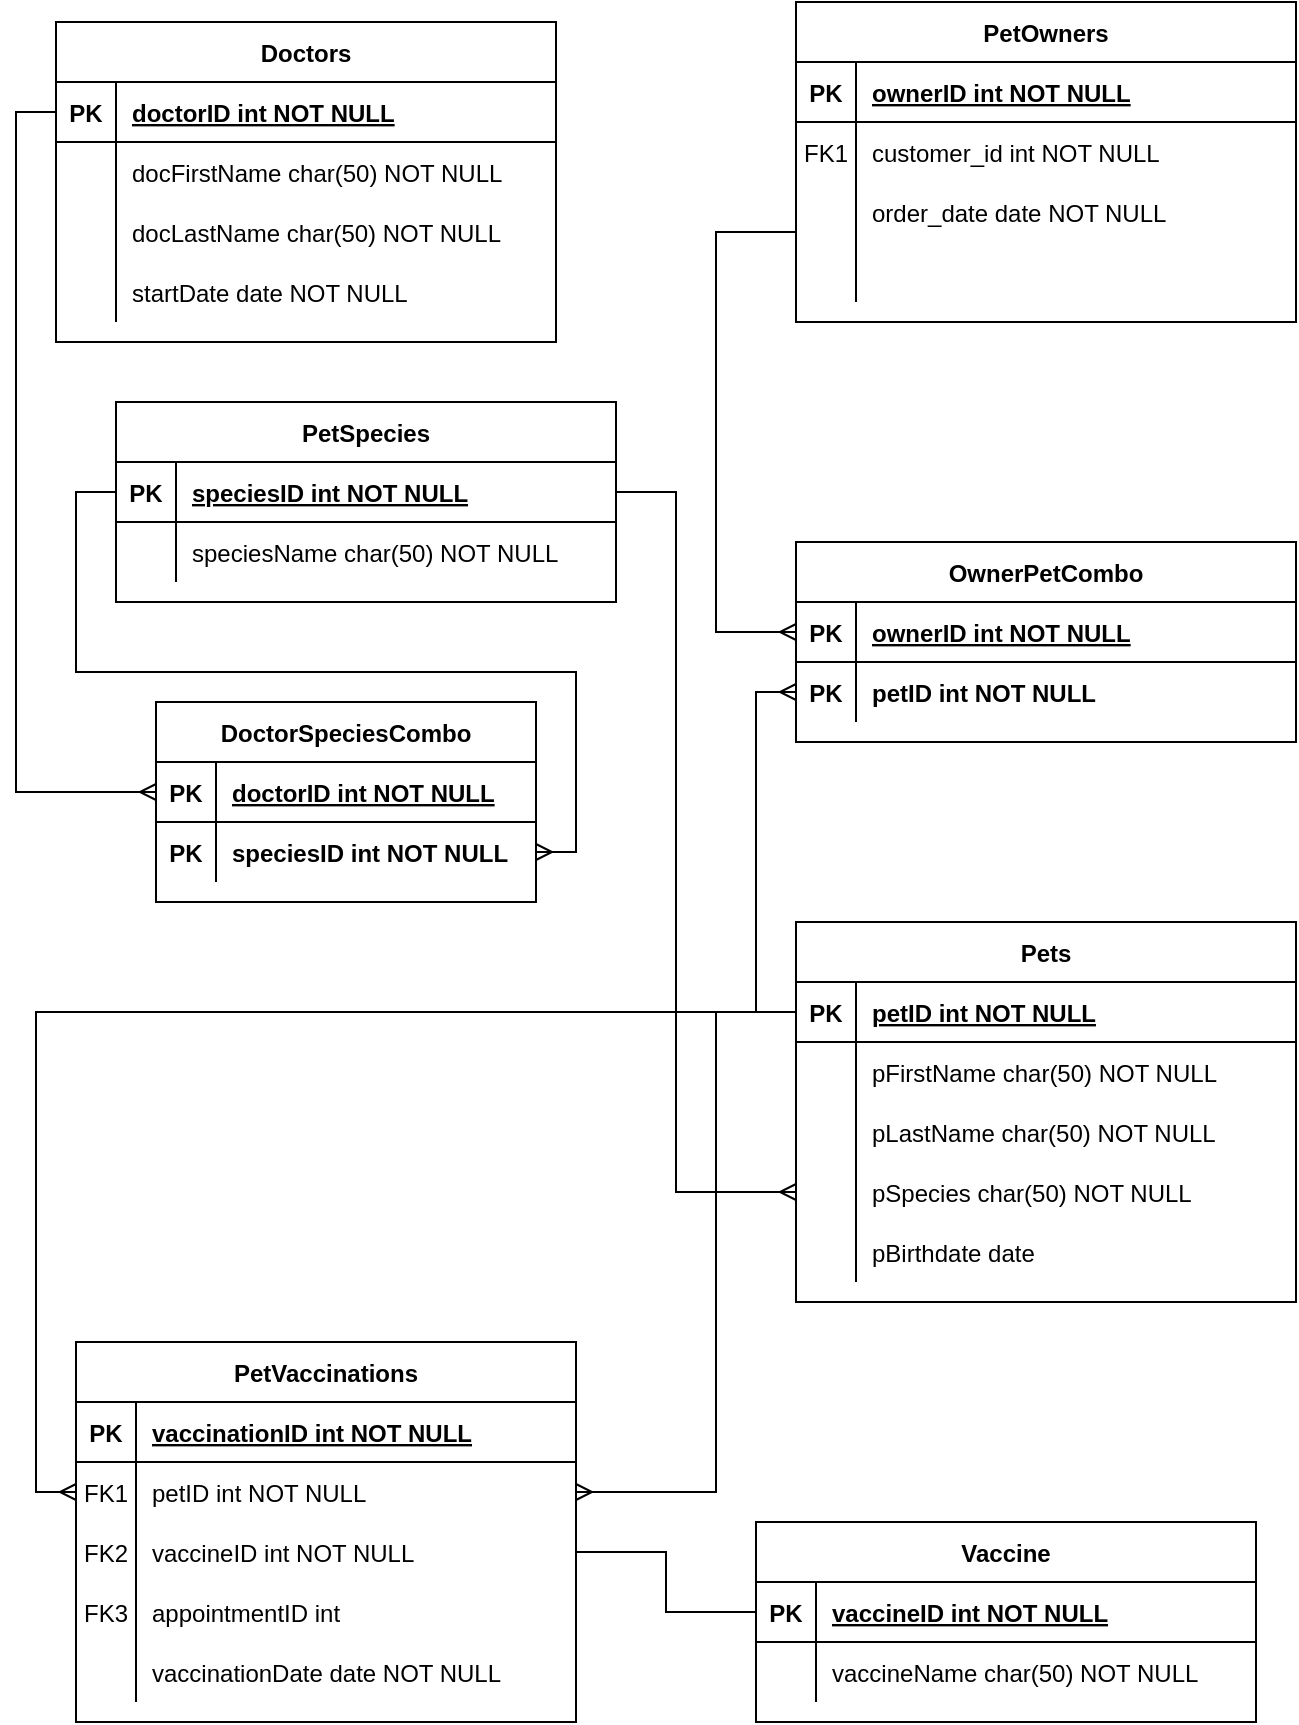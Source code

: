 <mxfile version="14.9.4" type="github">
  <diagram id="R2lEEEUBdFMjLlhIrx00" name="Page-1">
    <mxGraphModel dx="1422" dy="794" grid="1" gridSize="10" guides="1" tooltips="1" connect="1" arrows="1" fold="1" page="1" pageScale="1" pageWidth="850" pageHeight="1100" math="0" shadow="0" extFonts="Permanent Marker^https://fonts.googleapis.com/css?family=Permanent+Marker">
      <root>
        <mxCell id="0" />
        <mxCell id="1" parent="0" />
        <mxCell id="C-vyLk0tnHw3VtMMgP7b-2" value="PetOwners" style="shape=table;startSize=30;container=1;collapsible=1;childLayout=tableLayout;fixedRows=1;rowLines=0;fontStyle=1;align=center;resizeLast=1;" parent="1" vertex="1">
          <mxGeometry x="590" y="10" width="250" height="160" as="geometry" />
        </mxCell>
        <mxCell id="C-vyLk0tnHw3VtMMgP7b-3" value="" style="shape=partialRectangle;collapsible=0;dropTarget=0;pointerEvents=0;fillColor=none;points=[[0,0.5],[1,0.5]];portConstraint=eastwest;top=0;left=0;right=0;bottom=1;" parent="C-vyLk0tnHw3VtMMgP7b-2" vertex="1">
          <mxGeometry y="30" width="250" height="30" as="geometry" />
        </mxCell>
        <mxCell id="C-vyLk0tnHw3VtMMgP7b-4" value="PK" style="shape=partialRectangle;overflow=hidden;connectable=0;fillColor=none;top=0;left=0;bottom=0;right=0;fontStyle=1;" parent="C-vyLk0tnHw3VtMMgP7b-3" vertex="1">
          <mxGeometry width="30" height="30" as="geometry" />
        </mxCell>
        <mxCell id="C-vyLk0tnHw3VtMMgP7b-5" value="ownerID int NOT NULL " style="shape=partialRectangle;overflow=hidden;connectable=0;fillColor=none;top=0;left=0;bottom=0;right=0;align=left;spacingLeft=6;fontStyle=5;" parent="C-vyLk0tnHw3VtMMgP7b-3" vertex="1">
          <mxGeometry x="30" width="220" height="30" as="geometry" />
        </mxCell>
        <mxCell id="C-vyLk0tnHw3VtMMgP7b-6" value="" style="shape=partialRectangle;collapsible=0;dropTarget=0;pointerEvents=0;fillColor=none;points=[[0,0.5],[1,0.5]];portConstraint=eastwest;top=0;left=0;right=0;bottom=0;" parent="C-vyLk0tnHw3VtMMgP7b-2" vertex="1">
          <mxGeometry y="60" width="250" height="30" as="geometry" />
        </mxCell>
        <mxCell id="C-vyLk0tnHw3VtMMgP7b-7" value="FK1" style="shape=partialRectangle;overflow=hidden;connectable=0;fillColor=none;top=0;left=0;bottom=0;right=0;" parent="C-vyLk0tnHw3VtMMgP7b-6" vertex="1">
          <mxGeometry width="30" height="30" as="geometry" />
        </mxCell>
        <mxCell id="C-vyLk0tnHw3VtMMgP7b-8" value="customer_id int NOT NULL" style="shape=partialRectangle;overflow=hidden;connectable=0;fillColor=none;top=0;left=0;bottom=0;right=0;align=left;spacingLeft=6;" parent="C-vyLk0tnHw3VtMMgP7b-6" vertex="1">
          <mxGeometry x="30" width="220" height="30" as="geometry" />
        </mxCell>
        <mxCell id="C-vyLk0tnHw3VtMMgP7b-9" value="" style="shape=partialRectangle;collapsible=0;dropTarget=0;pointerEvents=0;fillColor=none;points=[[0,0.5],[1,0.5]];portConstraint=eastwest;top=0;left=0;right=0;bottom=0;" parent="C-vyLk0tnHw3VtMMgP7b-2" vertex="1">
          <mxGeometry y="90" width="250" height="30" as="geometry" />
        </mxCell>
        <mxCell id="C-vyLk0tnHw3VtMMgP7b-10" value="" style="shape=partialRectangle;overflow=hidden;connectable=0;fillColor=none;top=0;left=0;bottom=0;right=0;" parent="C-vyLk0tnHw3VtMMgP7b-9" vertex="1">
          <mxGeometry width="30" height="30" as="geometry" />
        </mxCell>
        <mxCell id="C-vyLk0tnHw3VtMMgP7b-11" value="order_date date NOT NULL" style="shape=partialRectangle;overflow=hidden;connectable=0;fillColor=none;top=0;left=0;bottom=0;right=0;align=left;spacingLeft=6;" parent="C-vyLk0tnHw3VtMMgP7b-9" vertex="1">
          <mxGeometry x="30" width="220" height="30" as="geometry" />
        </mxCell>
        <mxCell id="lto0YvfeURlPqjFJuu6j-101" style="shape=partialRectangle;collapsible=0;dropTarget=0;pointerEvents=0;fillColor=none;points=[[0,0.5],[1,0.5]];portConstraint=eastwest;top=0;left=0;right=0;bottom=0;" vertex="1" parent="C-vyLk0tnHw3VtMMgP7b-2">
          <mxGeometry y="120" width="250" height="30" as="geometry" />
        </mxCell>
        <mxCell id="lto0YvfeURlPqjFJuu6j-102" style="shape=partialRectangle;overflow=hidden;connectable=0;fillColor=none;top=0;left=0;bottom=0;right=0;" vertex="1" parent="lto0YvfeURlPqjFJuu6j-101">
          <mxGeometry width="30" height="30" as="geometry" />
        </mxCell>
        <mxCell id="lto0YvfeURlPqjFJuu6j-103" style="shape=partialRectangle;overflow=hidden;connectable=0;fillColor=none;top=0;left=0;bottom=0;right=0;align=left;spacingLeft=6;" vertex="1" parent="lto0YvfeURlPqjFJuu6j-101">
          <mxGeometry x="30" width="220" height="30" as="geometry" />
        </mxCell>
        <mxCell id="C-vyLk0tnHw3VtMMgP7b-13" value="Pets" style="shape=table;startSize=30;container=1;collapsible=1;childLayout=tableLayout;fixedRows=1;rowLines=0;fontStyle=1;align=center;resizeLast=1;" parent="1" vertex="1">
          <mxGeometry x="590" y="470" width="250" height="190" as="geometry" />
        </mxCell>
        <mxCell id="C-vyLk0tnHw3VtMMgP7b-14" value="" style="shape=partialRectangle;collapsible=0;dropTarget=0;pointerEvents=0;fillColor=none;points=[[0,0.5],[1,0.5]];portConstraint=eastwest;top=0;left=0;right=0;bottom=1;" parent="C-vyLk0tnHw3VtMMgP7b-13" vertex="1">
          <mxGeometry y="30" width="250" height="30" as="geometry" />
        </mxCell>
        <mxCell id="C-vyLk0tnHw3VtMMgP7b-15" value="PK" style="shape=partialRectangle;overflow=hidden;connectable=0;fillColor=none;top=0;left=0;bottom=0;right=0;fontStyle=1;" parent="C-vyLk0tnHw3VtMMgP7b-14" vertex="1">
          <mxGeometry width="30" height="30" as="geometry" />
        </mxCell>
        <mxCell id="C-vyLk0tnHw3VtMMgP7b-16" value="petID int NOT NULL " style="shape=partialRectangle;overflow=hidden;connectable=0;fillColor=none;top=0;left=0;bottom=0;right=0;align=left;spacingLeft=6;fontStyle=5;" parent="C-vyLk0tnHw3VtMMgP7b-14" vertex="1">
          <mxGeometry x="30" width="220" height="30" as="geometry" />
        </mxCell>
        <mxCell id="C-vyLk0tnHw3VtMMgP7b-17" value="" style="shape=partialRectangle;collapsible=0;dropTarget=0;pointerEvents=0;fillColor=none;points=[[0,0.5],[1,0.5]];portConstraint=eastwest;top=0;left=0;right=0;bottom=0;" parent="C-vyLk0tnHw3VtMMgP7b-13" vertex="1">
          <mxGeometry y="60" width="250" height="30" as="geometry" />
        </mxCell>
        <mxCell id="C-vyLk0tnHw3VtMMgP7b-18" value="" style="shape=partialRectangle;overflow=hidden;connectable=0;fillColor=none;top=0;left=0;bottom=0;right=0;" parent="C-vyLk0tnHw3VtMMgP7b-17" vertex="1">
          <mxGeometry width="30" height="30" as="geometry" />
        </mxCell>
        <mxCell id="C-vyLk0tnHw3VtMMgP7b-19" value="pFirstName char(50) NOT NULL" style="shape=partialRectangle;overflow=hidden;connectable=0;fillColor=none;top=0;left=0;bottom=0;right=0;align=left;spacingLeft=6;" parent="C-vyLk0tnHw3VtMMgP7b-17" vertex="1">
          <mxGeometry x="30" width="220" height="30" as="geometry" />
        </mxCell>
        <mxCell id="C-vyLk0tnHw3VtMMgP7b-20" value="" style="shape=partialRectangle;collapsible=0;dropTarget=0;pointerEvents=0;fillColor=none;points=[[0,0.5],[1,0.5]];portConstraint=eastwest;top=0;left=0;right=0;bottom=0;" parent="C-vyLk0tnHw3VtMMgP7b-13" vertex="1">
          <mxGeometry y="90" width="250" height="30" as="geometry" />
        </mxCell>
        <mxCell id="C-vyLk0tnHw3VtMMgP7b-21" value="" style="shape=partialRectangle;overflow=hidden;connectable=0;fillColor=none;top=0;left=0;bottom=0;right=0;" parent="C-vyLk0tnHw3VtMMgP7b-20" vertex="1">
          <mxGeometry width="30" height="30" as="geometry" />
        </mxCell>
        <mxCell id="C-vyLk0tnHw3VtMMgP7b-22" value="pLastName char(50) NOT NULL" style="shape=partialRectangle;overflow=hidden;connectable=0;fillColor=none;top=0;left=0;bottom=0;right=0;align=left;spacingLeft=6;" parent="C-vyLk0tnHw3VtMMgP7b-20" vertex="1">
          <mxGeometry x="30" width="220" height="30" as="geometry" />
        </mxCell>
        <mxCell id="lto0YvfeURlPqjFJuu6j-21" style="shape=partialRectangle;collapsible=0;dropTarget=0;pointerEvents=0;fillColor=none;points=[[0,0.5],[1,0.5]];portConstraint=eastwest;top=0;left=0;right=0;bottom=0;" vertex="1" parent="C-vyLk0tnHw3VtMMgP7b-13">
          <mxGeometry y="120" width="250" height="30" as="geometry" />
        </mxCell>
        <mxCell id="lto0YvfeURlPqjFJuu6j-22" style="shape=partialRectangle;overflow=hidden;connectable=0;fillColor=none;top=0;left=0;bottom=0;right=0;" vertex="1" parent="lto0YvfeURlPqjFJuu6j-21">
          <mxGeometry width="30" height="30" as="geometry" />
        </mxCell>
        <mxCell id="lto0YvfeURlPqjFJuu6j-23" value="pSpecies char(50) NOT NULL " style="shape=partialRectangle;overflow=hidden;connectable=0;fillColor=none;top=0;left=0;bottom=0;right=0;align=left;spacingLeft=6;" vertex="1" parent="lto0YvfeURlPqjFJuu6j-21">
          <mxGeometry x="30" width="220" height="30" as="geometry" />
        </mxCell>
        <mxCell id="lto0YvfeURlPqjFJuu6j-24" style="shape=partialRectangle;collapsible=0;dropTarget=0;pointerEvents=0;fillColor=none;points=[[0,0.5],[1,0.5]];portConstraint=eastwest;top=0;left=0;right=0;bottom=0;" vertex="1" parent="C-vyLk0tnHw3VtMMgP7b-13">
          <mxGeometry y="150" width="250" height="30" as="geometry" />
        </mxCell>
        <mxCell id="lto0YvfeURlPqjFJuu6j-25" style="shape=partialRectangle;overflow=hidden;connectable=0;fillColor=none;top=0;left=0;bottom=0;right=0;" vertex="1" parent="lto0YvfeURlPqjFJuu6j-24">
          <mxGeometry width="30" height="30" as="geometry" />
        </mxCell>
        <mxCell id="lto0YvfeURlPqjFJuu6j-26" value="pBirthdate date " style="shape=partialRectangle;overflow=hidden;connectable=0;fillColor=none;top=0;left=0;bottom=0;right=0;align=left;spacingLeft=6;" vertex="1" parent="lto0YvfeURlPqjFJuu6j-24">
          <mxGeometry x="30" width="220" height="30" as="geometry" />
        </mxCell>
        <mxCell id="C-vyLk0tnHw3VtMMgP7b-23" value="Doctors" style="shape=table;startSize=30;container=1;collapsible=1;childLayout=tableLayout;fixedRows=1;rowLines=0;fontStyle=1;align=center;resizeLast=1;" parent="1" vertex="1">
          <mxGeometry x="220" y="20" width="250" height="160" as="geometry" />
        </mxCell>
        <mxCell id="C-vyLk0tnHw3VtMMgP7b-24" value="" style="shape=partialRectangle;collapsible=0;dropTarget=0;pointerEvents=0;fillColor=none;points=[[0,0.5],[1,0.5]];portConstraint=eastwest;top=0;left=0;right=0;bottom=1;" parent="C-vyLk0tnHw3VtMMgP7b-23" vertex="1">
          <mxGeometry y="30" width="250" height="30" as="geometry" />
        </mxCell>
        <mxCell id="C-vyLk0tnHw3VtMMgP7b-25" value="PK" style="shape=partialRectangle;overflow=hidden;connectable=0;fillColor=none;top=0;left=0;bottom=0;right=0;fontStyle=1;" parent="C-vyLk0tnHw3VtMMgP7b-24" vertex="1">
          <mxGeometry width="30" height="30" as="geometry" />
        </mxCell>
        <mxCell id="C-vyLk0tnHw3VtMMgP7b-26" value="doctorID int NOT NULL " style="shape=partialRectangle;overflow=hidden;connectable=0;fillColor=none;top=0;left=0;bottom=0;right=0;align=left;spacingLeft=6;fontStyle=5;" parent="C-vyLk0tnHw3VtMMgP7b-24" vertex="1">
          <mxGeometry x="30" width="220" height="30" as="geometry" />
        </mxCell>
        <mxCell id="C-vyLk0tnHw3VtMMgP7b-27" value="" style="shape=partialRectangle;collapsible=0;dropTarget=0;pointerEvents=0;fillColor=none;points=[[0,0.5],[1,0.5]];portConstraint=eastwest;top=0;left=0;right=0;bottom=0;" parent="C-vyLk0tnHw3VtMMgP7b-23" vertex="1">
          <mxGeometry y="60" width="250" height="30" as="geometry" />
        </mxCell>
        <mxCell id="C-vyLk0tnHw3VtMMgP7b-28" value="" style="shape=partialRectangle;overflow=hidden;connectable=0;fillColor=none;top=0;left=0;bottom=0;right=0;" parent="C-vyLk0tnHw3VtMMgP7b-27" vertex="1">
          <mxGeometry width="30" height="30" as="geometry" />
        </mxCell>
        <mxCell id="C-vyLk0tnHw3VtMMgP7b-29" value="docFirstName char(50) NOT NULL" style="shape=partialRectangle;overflow=hidden;connectable=0;fillColor=none;top=0;left=0;bottom=0;right=0;align=left;spacingLeft=6;" parent="C-vyLk0tnHw3VtMMgP7b-27" vertex="1">
          <mxGeometry x="30" width="220" height="30" as="geometry" />
        </mxCell>
        <mxCell id="lto0YvfeURlPqjFJuu6j-54" style="shape=partialRectangle;collapsible=0;dropTarget=0;pointerEvents=0;fillColor=none;points=[[0,0.5],[1,0.5]];portConstraint=eastwest;top=0;left=0;right=0;bottom=0;" vertex="1" parent="C-vyLk0tnHw3VtMMgP7b-23">
          <mxGeometry y="90" width="250" height="30" as="geometry" />
        </mxCell>
        <mxCell id="lto0YvfeURlPqjFJuu6j-55" style="shape=partialRectangle;overflow=hidden;connectable=0;fillColor=none;top=0;left=0;bottom=0;right=0;" vertex="1" parent="lto0YvfeURlPqjFJuu6j-54">
          <mxGeometry width="30" height="30" as="geometry" />
        </mxCell>
        <mxCell id="lto0YvfeURlPqjFJuu6j-56" value="docLastName char(50) NOT NULL" style="shape=partialRectangle;overflow=hidden;connectable=0;fillColor=none;top=0;left=0;bottom=0;right=0;align=left;spacingLeft=6;" vertex="1" parent="lto0YvfeURlPqjFJuu6j-54">
          <mxGeometry x="30" width="220" height="30" as="geometry" />
        </mxCell>
        <mxCell id="lto0YvfeURlPqjFJuu6j-57" style="shape=partialRectangle;collapsible=0;dropTarget=0;pointerEvents=0;fillColor=none;points=[[0,0.5],[1,0.5]];portConstraint=eastwest;top=0;left=0;right=0;bottom=0;" vertex="1" parent="C-vyLk0tnHw3VtMMgP7b-23">
          <mxGeometry y="120" width="250" height="30" as="geometry" />
        </mxCell>
        <mxCell id="lto0YvfeURlPqjFJuu6j-58" value="" style="shape=partialRectangle;overflow=hidden;connectable=0;fillColor=none;top=0;left=0;bottom=0;right=0;" vertex="1" parent="lto0YvfeURlPqjFJuu6j-57">
          <mxGeometry width="30" height="30" as="geometry" />
        </mxCell>
        <mxCell id="lto0YvfeURlPqjFJuu6j-59" value="startDate date NOT NULL" style="shape=partialRectangle;overflow=hidden;connectable=0;fillColor=none;top=0;left=0;bottom=0;right=0;align=left;spacingLeft=6;" vertex="1" parent="lto0YvfeURlPqjFJuu6j-57">
          <mxGeometry x="30" width="220" height="30" as="geometry" />
        </mxCell>
        <mxCell id="lto0YvfeURlPqjFJuu6j-1" value="OwnerPetCombo" style="shape=table;startSize=30;container=1;collapsible=1;childLayout=tableLayout;fixedRows=1;rowLines=0;fontStyle=1;align=center;resizeLast=1;" vertex="1" parent="1">
          <mxGeometry x="590" y="280" width="250" height="100" as="geometry" />
        </mxCell>
        <mxCell id="lto0YvfeURlPqjFJuu6j-2" value="" style="shape=partialRectangle;collapsible=0;dropTarget=0;pointerEvents=0;fillColor=none;points=[[0,0.5],[1,0.5]];portConstraint=eastwest;top=0;left=0;right=0;bottom=1;" vertex="1" parent="lto0YvfeURlPqjFJuu6j-1">
          <mxGeometry y="30" width="250" height="30" as="geometry" />
        </mxCell>
        <mxCell id="lto0YvfeURlPqjFJuu6j-3" value="PK" style="shape=partialRectangle;overflow=hidden;connectable=0;fillColor=none;top=0;left=0;bottom=0;right=0;fontStyle=1;" vertex="1" parent="lto0YvfeURlPqjFJuu6j-2">
          <mxGeometry width="30" height="30" as="geometry" />
        </mxCell>
        <mxCell id="lto0YvfeURlPqjFJuu6j-4" value="ownerID int NOT NULL " style="shape=partialRectangle;overflow=hidden;connectable=0;fillColor=none;top=0;left=0;bottom=0;right=0;align=left;spacingLeft=6;fontStyle=5;" vertex="1" parent="lto0YvfeURlPqjFJuu6j-2">
          <mxGeometry x="30" width="220" height="30" as="geometry" />
        </mxCell>
        <mxCell id="lto0YvfeURlPqjFJuu6j-8" value="" style="shape=partialRectangle;collapsible=0;dropTarget=0;pointerEvents=0;fillColor=none;points=[[0,0.5],[1,0.5]];portConstraint=eastwest;top=0;left=0;right=0;bottom=0;" vertex="1" parent="lto0YvfeURlPqjFJuu6j-1">
          <mxGeometry y="60" width="250" height="30" as="geometry" />
        </mxCell>
        <mxCell id="lto0YvfeURlPqjFJuu6j-9" value="PK" style="shape=partialRectangle;overflow=hidden;connectable=0;fillColor=none;top=0;left=0;bottom=0;right=0;fontStyle=1" vertex="1" parent="lto0YvfeURlPqjFJuu6j-8">
          <mxGeometry width="30" height="30" as="geometry" />
        </mxCell>
        <mxCell id="lto0YvfeURlPqjFJuu6j-10" value="petID int NOT NULL" style="shape=partialRectangle;overflow=hidden;connectable=0;fillColor=none;top=0;left=0;bottom=0;right=0;align=left;spacingLeft=6;fontStyle=1" vertex="1" parent="lto0YvfeURlPqjFJuu6j-8">
          <mxGeometry x="30" width="220" height="30" as="geometry" />
        </mxCell>
        <mxCell id="lto0YvfeURlPqjFJuu6j-27" value="PetVaccinations" style="shape=table;startSize=30;container=1;collapsible=1;childLayout=tableLayout;fixedRows=1;rowLines=0;fontStyle=1;align=center;resizeLast=1;" vertex="1" parent="1">
          <mxGeometry x="230" y="680" width="250" height="190" as="geometry" />
        </mxCell>
        <mxCell id="lto0YvfeURlPqjFJuu6j-28" value="" style="shape=partialRectangle;collapsible=0;dropTarget=0;pointerEvents=0;fillColor=none;points=[[0,0.5],[1,0.5]];portConstraint=eastwest;top=0;left=0;right=0;bottom=1;" vertex="1" parent="lto0YvfeURlPqjFJuu6j-27">
          <mxGeometry y="30" width="250" height="30" as="geometry" />
        </mxCell>
        <mxCell id="lto0YvfeURlPqjFJuu6j-29" value="PK" style="shape=partialRectangle;overflow=hidden;connectable=0;fillColor=none;top=0;left=0;bottom=0;right=0;fontStyle=1;" vertex="1" parent="lto0YvfeURlPqjFJuu6j-28">
          <mxGeometry width="30" height="30" as="geometry" />
        </mxCell>
        <mxCell id="lto0YvfeURlPqjFJuu6j-30" value="vaccinationID int NOT NULL " style="shape=partialRectangle;overflow=hidden;connectable=0;fillColor=none;top=0;left=0;bottom=0;right=0;align=left;spacingLeft=6;fontStyle=5;" vertex="1" parent="lto0YvfeURlPqjFJuu6j-28">
          <mxGeometry x="30" width="220" height="30" as="geometry" />
        </mxCell>
        <mxCell id="lto0YvfeURlPqjFJuu6j-31" value="" style="shape=partialRectangle;collapsible=0;dropTarget=0;pointerEvents=0;fillColor=none;points=[[0,0.5],[1,0.5]];portConstraint=eastwest;top=0;left=0;right=0;bottom=0;" vertex="1" parent="lto0YvfeURlPqjFJuu6j-27">
          <mxGeometry y="60" width="250" height="30" as="geometry" />
        </mxCell>
        <mxCell id="lto0YvfeURlPqjFJuu6j-32" value="FK1" style="shape=partialRectangle;overflow=hidden;connectable=0;fillColor=none;top=0;left=0;bottom=0;right=0;" vertex="1" parent="lto0YvfeURlPqjFJuu6j-31">
          <mxGeometry width="30" height="30" as="geometry" />
        </mxCell>
        <mxCell id="lto0YvfeURlPqjFJuu6j-33" value="petID int NOT NULL" style="shape=partialRectangle;overflow=hidden;connectable=0;fillColor=none;top=0;left=0;bottom=0;right=0;align=left;spacingLeft=6;" vertex="1" parent="lto0YvfeURlPqjFJuu6j-31">
          <mxGeometry x="30" width="220" height="30" as="geometry" />
        </mxCell>
        <mxCell id="lto0YvfeURlPqjFJuu6j-34" value="" style="shape=partialRectangle;collapsible=0;dropTarget=0;pointerEvents=0;fillColor=none;points=[[0,0.5],[1,0.5]];portConstraint=eastwest;top=0;left=0;right=0;bottom=0;" vertex="1" parent="lto0YvfeURlPqjFJuu6j-27">
          <mxGeometry y="90" width="250" height="30" as="geometry" />
        </mxCell>
        <mxCell id="lto0YvfeURlPqjFJuu6j-35" value="FK2" style="shape=partialRectangle;overflow=hidden;connectable=0;fillColor=none;top=0;left=0;bottom=0;right=0;" vertex="1" parent="lto0YvfeURlPqjFJuu6j-34">
          <mxGeometry width="30" height="30" as="geometry" />
        </mxCell>
        <mxCell id="lto0YvfeURlPqjFJuu6j-36" value="vaccineID int NOT NULL" style="shape=partialRectangle;overflow=hidden;connectable=0;fillColor=none;top=0;left=0;bottom=0;right=0;align=left;spacingLeft=6;" vertex="1" parent="lto0YvfeURlPqjFJuu6j-34">
          <mxGeometry x="30" width="220" height="30" as="geometry" />
        </mxCell>
        <mxCell id="lto0YvfeURlPqjFJuu6j-37" style="shape=partialRectangle;collapsible=0;dropTarget=0;pointerEvents=0;fillColor=none;points=[[0,0.5],[1,0.5]];portConstraint=eastwest;top=0;left=0;right=0;bottom=0;" vertex="1" parent="lto0YvfeURlPqjFJuu6j-27">
          <mxGeometry y="120" width="250" height="30" as="geometry" />
        </mxCell>
        <mxCell id="lto0YvfeURlPqjFJuu6j-38" value="FK3" style="shape=partialRectangle;overflow=hidden;connectable=0;fillColor=none;top=0;left=0;bottom=0;right=0;" vertex="1" parent="lto0YvfeURlPqjFJuu6j-37">
          <mxGeometry width="30" height="30" as="geometry" />
        </mxCell>
        <mxCell id="lto0YvfeURlPqjFJuu6j-39" value="appointmentID int " style="shape=partialRectangle;overflow=hidden;connectable=0;fillColor=none;top=0;left=0;bottom=0;right=0;align=left;spacingLeft=6;" vertex="1" parent="lto0YvfeURlPqjFJuu6j-37">
          <mxGeometry x="30" width="220" height="30" as="geometry" />
        </mxCell>
        <mxCell id="lto0YvfeURlPqjFJuu6j-40" style="shape=partialRectangle;collapsible=0;dropTarget=0;pointerEvents=0;fillColor=none;points=[[0,0.5],[1,0.5]];portConstraint=eastwest;top=0;left=0;right=0;bottom=0;" vertex="1" parent="lto0YvfeURlPqjFJuu6j-27">
          <mxGeometry y="150" width="250" height="30" as="geometry" />
        </mxCell>
        <mxCell id="lto0YvfeURlPqjFJuu6j-41" style="shape=partialRectangle;overflow=hidden;connectable=0;fillColor=none;top=0;left=0;bottom=0;right=0;" vertex="1" parent="lto0YvfeURlPqjFJuu6j-40">
          <mxGeometry width="30" height="30" as="geometry" />
        </mxCell>
        <mxCell id="lto0YvfeURlPqjFJuu6j-42" value="vaccinationDate date NOT NULL" style="shape=partialRectangle;overflow=hidden;connectable=0;fillColor=none;top=0;left=0;bottom=0;right=0;align=left;spacingLeft=6;" vertex="1" parent="lto0YvfeURlPqjFJuu6j-40">
          <mxGeometry x="30" width="220" height="30" as="geometry" />
        </mxCell>
        <mxCell id="lto0YvfeURlPqjFJuu6j-44" value="Vaccine" style="shape=table;startSize=30;container=1;collapsible=1;childLayout=tableLayout;fixedRows=1;rowLines=0;fontStyle=1;align=center;resizeLast=1;" vertex="1" parent="1">
          <mxGeometry x="570" y="770" width="250" height="100" as="geometry" />
        </mxCell>
        <mxCell id="lto0YvfeURlPqjFJuu6j-45" value="" style="shape=partialRectangle;collapsible=0;dropTarget=0;pointerEvents=0;fillColor=none;points=[[0,0.5],[1,0.5]];portConstraint=eastwest;top=0;left=0;right=0;bottom=1;" vertex="1" parent="lto0YvfeURlPqjFJuu6j-44">
          <mxGeometry y="30" width="250" height="30" as="geometry" />
        </mxCell>
        <mxCell id="lto0YvfeURlPqjFJuu6j-46" value="PK" style="shape=partialRectangle;overflow=hidden;connectable=0;fillColor=none;top=0;left=0;bottom=0;right=0;fontStyle=1;" vertex="1" parent="lto0YvfeURlPqjFJuu6j-45">
          <mxGeometry width="30" height="30" as="geometry" />
        </mxCell>
        <mxCell id="lto0YvfeURlPqjFJuu6j-47" value="vaccineID int NOT NULL " style="shape=partialRectangle;overflow=hidden;connectable=0;fillColor=none;top=0;left=0;bottom=0;right=0;align=left;spacingLeft=6;fontStyle=5;" vertex="1" parent="lto0YvfeURlPqjFJuu6j-45">
          <mxGeometry x="30" width="220" height="30" as="geometry" />
        </mxCell>
        <mxCell id="lto0YvfeURlPqjFJuu6j-48" value="" style="shape=partialRectangle;collapsible=0;dropTarget=0;pointerEvents=0;fillColor=none;points=[[0,0.5],[1,0.5]];portConstraint=eastwest;top=0;left=0;right=0;bottom=0;" vertex="1" parent="lto0YvfeURlPqjFJuu6j-44">
          <mxGeometry y="60" width="250" height="30" as="geometry" />
        </mxCell>
        <mxCell id="lto0YvfeURlPqjFJuu6j-49" value="" style="shape=partialRectangle;overflow=hidden;connectable=0;fillColor=none;top=0;left=0;bottom=0;right=0;" vertex="1" parent="lto0YvfeURlPqjFJuu6j-48">
          <mxGeometry width="30" height="30" as="geometry" />
        </mxCell>
        <mxCell id="lto0YvfeURlPqjFJuu6j-50" value="vaccineName char(50) NOT NULL" style="shape=partialRectangle;overflow=hidden;connectable=0;fillColor=none;top=0;left=0;bottom=0;right=0;align=left;spacingLeft=6;" vertex="1" parent="lto0YvfeURlPqjFJuu6j-48">
          <mxGeometry x="30" width="220" height="30" as="geometry" />
        </mxCell>
        <mxCell id="lto0YvfeURlPqjFJuu6j-60" value="PetSpecies" style="shape=table;startSize=30;container=1;collapsible=1;childLayout=tableLayout;fixedRows=1;rowLines=0;fontStyle=1;align=center;resizeLast=1;" vertex="1" parent="1">
          <mxGeometry x="250" y="210" width="250" height="100" as="geometry" />
        </mxCell>
        <mxCell id="lto0YvfeURlPqjFJuu6j-61" value="" style="shape=partialRectangle;collapsible=0;dropTarget=0;pointerEvents=0;fillColor=none;points=[[0,0.5],[1,0.5]];portConstraint=eastwest;top=0;left=0;right=0;bottom=1;" vertex="1" parent="lto0YvfeURlPqjFJuu6j-60">
          <mxGeometry y="30" width="250" height="30" as="geometry" />
        </mxCell>
        <mxCell id="lto0YvfeURlPqjFJuu6j-62" value="PK" style="shape=partialRectangle;overflow=hidden;connectable=0;fillColor=none;top=0;left=0;bottom=0;right=0;fontStyle=1;" vertex="1" parent="lto0YvfeURlPqjFJuu6j-61">
          <mxGeometry width="30" height="30" as="geometry" />
        </mxCell>
        <mxCell id="lto0YvfeURlPqjFJuu6j-63" value="speciesID int NOT NULL " style="shape=partialRectangle;overflow=hidden;connectable=0;fillColor=none;top=0;left=0;bottom=0;right=0;align=left;spacingLeft=6;fontStyle=5;" vertex="1" parent="lto0YvfeURlPqjFJuu6j-61">
          <mxGeometry x="30" width="220" height="30" as="geometry" />
        </mxCell>
        <mxCell id="lto0YvfeURlPqjFJuu6j-64" value="" style="shape=partialRectangle;collapsible=0;dropTarget=0;pointerEvents=0;fillColor=none;points=[[0,0.5],[1,0.5]];portConstraint=eastwest;top=0;left=0;right=0;bottom=0;" vertex="1" parent="lto0YvfeURlPqjFJuu6j-60">
          <mxGeometry y="60" width="250" height="30" as="geometry" />
        </mxCell>
        <mxCell id="lto0YvfeURlPqjFJuu6j-65" value="" style="shape=partialRectangle;overflow=hidden;connectable=0;fillColor=none;top=0;left=0;bottom=0;right=0;" vertex="1" parent="lto0YvfeURlPqjFJuu6j-64">
          <mxGeometry width="30" height="30" as="geometry" />
        </mxCell>
        <mxCell id="lto0YvfeURlPqjFJuu6j-66" value="speciesName char(50) NOT NULL" style="shape=partialRectangle;overflow=hidden;connectable=0;fillColor=none;top=0;left=0;bottom=0;right=0;align=left;spacingLeft=6;" vertex="1" parent="lto0YvfeURlPqjFJuu6j-64">
          <mxGeometry x="30" width="220" height="30" as="geometry" />
        </mxCell>
        <mxCell id="lto0YvfeURlPqjFJuu6j-76" style="edgeStyle=orthogonalEdgeStyle;rounded=0;orthogonalLoop=1;jettySize=auto;html=1;entryX=0;entryY=0.5;entryDx=0;entryDy=0;startArrow=none;startFill=0;endArrow=ERmany;endFill=0;" edge="1" parent="1" source="C-vyLk0tnHw3VtMMgP7b-14" target="lto0YvfeURlPqjFJuu6j-8">
          <mxGeometry relative="1" as="geometry" />
        </mxCell>
        <mxCell id="lto0YvfeURlPqjFJuu6j-77" style="edgeStyle=orthogonalEdgeStyle;rounded=0;orthogonalLoop=1;jettySize=auto;html=1;entryX=0;entryY=0.5;entryDx=0;entryDy=0;startArrow=none;startFill=0;endArrow=ERmany;endFill=0;exitX=0;exitY=0.5;exitDx=0;exitDy=0;" edge="1" parent="1" source="C-vyLk0tnHw3VtMMgP7b-3" target="lto0YvfeURlPqjFJuu6j-2">
          <mxGeometry relative="1" as="geometry">
            <mxPoint x="520" y="60" as="sourcePoint" />
            <Array as="points">
              <mxPoint x="550" y="125" />
              <mxPoint x="550" y="325" />
            </Array>
          </mxGeometry>
        </mxCell>
        <mxCell id="lto0YvfeURlPqjFJuu6j-78" value="DoctorSpeciesCombo" style="shape=table;startSize=30;container=1;collapsible=1;childLayout=tableLayout;fixedRows=1;rowLines=0;fontStyle=1;align=center;resizeLast=1;" vertex="1" parent="1">
          <mxGeometry x="270" y="360" width="190" height="100" as="geometry" />
        </mxCell>
        <mxCell id="lto0YvfeURlPqjFJuu6j-79" value="" style="shape=partialRectangle;collapsible=0;dropTarget=0;pointerEvents=0;fillColor=none;points=[[0,0.5],[1,0.5]];portConstraint=eastwest;top=0;left=0;right=0;bottom=1;" vertex="1" parent="lto0YvfeURlPqjFJuu6j-78">
          <mxGeometry y="30" width="190" height="30" as="geometry" />
        </mxCell>
        <mxCell id="lto0YvfeURlPqjFJuu6j-80" value="PK" style="shape=partialRectangle;overflow=hidden;connectable=0;fillColor=none;top=0;left=0;bottom=0;right=0;fontStyle=1;" vertex="1" parent="lto0YvfeURlPqjFJuu6j-79">
          <mxGeometry width="30" height="30" as="geometry" />
        </mxCell>
        <mxCell id="lto0YvfeURlPqjFJuu6j-81" value="doctorID int NOT NULL " style="shape=partialRectangle;overflow=hidden;connectable=0;fillColor=none;top=0;left=0;bottom=0;right=0;align=left;spacingLeft=6;fontStyle=5;" vertex="1" parent="lto0YvfeURlPqjFJuu6j-79">
          <mxGeometry x="30" width="160" height="30" as="geometry" />
        </mxCell>
        <mxCell id="lto0YvfeURlPqjFJuu6j-82" value="" style="shape=partialRectangle;collapsible=0;dropTarget=0;pointerEvents=0;fillColor=none;points=[[0,0.5],[1,0.5]];portConstraint=eastwest;top=0;left=0;right=0;bottom=0;" vertex="1" parent="lto0YvfeURlPqjFJuu6j-78">
          <mxGeometry y="60" width="190" height="30" as="geometry" />
        </mxCell>
        <mxCell id="lto0YvfeURlPqjFJuu6j-83" value="PK" style="shape=partialRectangle;overflow=hidden;connectable=0;fillColor=none;top=0;left=0;bottom=0;right=0;fontStyle=1" vertex="1" parent="lto0YvfeURlPqjFJuu6j-82">
          <mxGeometry width="30" height="30" as="geometry" />
        </mxCell>
        <mxCell id="lto0YvfeURlPqjFJuu6j-84" value="speciesID int NOT NULL" style="shape=partialRectangle;overflow=hidden;connectable=0;fillColor=none;top=0;left=0;bottom=0;right=0;align=left;spacingLeft=6;fontStyle=1" vertex="1" parent="lto0YvfeURlPqjFJuu6j-82">
          <mxGeometry x="30" width="160" height="30" as="geometry" />
        </mxCell>
        <mxCell id="lto0YvfeURlPqjFJuu6j-85" style="edgeStyle=orthogonalEdgeStyle;rounded=0;orthogonalLoop=1;jettySize=auto;html=1;entryX=1;entryY=0.5;entryDx=0;entryDy=0;startArrow=none;startFill=0;endArrow=ERmany;endFill=0;" edge="1" parent="1" source="lto0YvfeURlPqjFJuu6j-61" target="lto0YvfeURlPqjFJuu6j-82">
          <mxGeometry relative="1" as="geometry" />
        </mxCell>
        <mxCell id="lto0YvfeURlPqjFJuu6j-87" style="edgeStyle=orthogonalEdgeStyle;rounded=0;orthogonalLoop=1;jettySize=auto;html=1;entryX=0;entryY=0.5;entryDx=0;entryDy=0;startArrow=none;startFill=0;endArrow=ERmany;endFill=0;" edge="1" parent="1" source="lto0YvfeURlPqjFJuu6j-61" target="lto0YvfeURlPqjFJuu6j-21">
          <mxGeometry relative="1" as="geometry">
            <Array as="points">
              <mxPoint x="530" y="255" />
              <mxPoint x="530" y="605" />
            </Array>
          </mxGeometry>
        </mxCell>
        <mxCell id="lto0YvfeURlPqjFJuu6j-89" style="edgeStyle=orthogonalEdgeStyle;rounded=0;orthogonalLoop=1;jettySize=auto;html=1;entryX=1;entryY=0.5;entryDx=0;entryDy=0;startArrow=none;startFill=0;endArrow=ERmany;endFill=0;" edge="1" parent="1" source="C-vyLk0tnHw3VtMMgP7b-14" target="lto0YvfeURlPqjFJuu6j-31">
          <mxGeometry relative="1" as="geometry">
            <Array as="points">
              <mxPoint x="550" y="515" />
              <mxPoint x="550" y="755" />
            </Array>
          </mxGeometry>
        </mxCell>
        <mxCell id="lto0YvfeURlPqjFJuu6j-90" style="edgeStyle=orthogonalEdgeStyle;rounded=0;orthogonalLoop=1;jettySize=auto;html=1;entryX=1;entryY=0.5;entryDx=0;entryDy=0;startArrow=none;startFill=0;endArrow=none;endFill=0;" edge="1" parent="1" source="lto0YvfeURlPqjFJuu6j-45" target="lto0YvfeURlPqjFJuu6j-34">
          <mxGeometry relative="1" as="geometry" />
        </mxCell>
        <mxCell id="lto0YvfeURlPqjFJuu6j-95" style="edgeStyle=orthogonalEdgeStyle;rounded=0;orthogonalLoop=1;jettySize=auto;html=1;entryX=0;entryY=0.5;entryDx=0;entryDy=0;startArrow=none;startFill=0;endArrow=ERmany;endFill=0;" edge="1" parent="1" source="C-vyLk0tnHw3VtMMgP7b-14" target="lto0YvfeURlPqjFJuu6j-31">
          <mxGeometry relative="1" as="geometry">
            <mxPoint x="290" y="555" as="targetPoint" />
          </mxGeometry>
        </mxCell>
        <mxCell id="lto0YvfeURlPqjFJuu6j-97" style="edgeStyle=orthogonalEdgeStyle;rounded=0;orthogonalLoop=1;jettySize=auto;html=1;entryX=0;entryY=0.5;entryDx=0;entryDy=0;startArrow=none;startFill=0;endArrow=ERmany;endFill=0;exitX=0;exitY=0.5;exitDx=0;exitDy=0;" edge="1" parent="1" source="C-vyLk0tnHw3VtMMgP7b-24" target="lto0YvfeURlPqjFJuu6j-79">
          <mxGeometry relative="1" as="geometry" />
        </mxCell>
      </root>
    </mxGraphModel>
  </diagram>
</mxfile>
